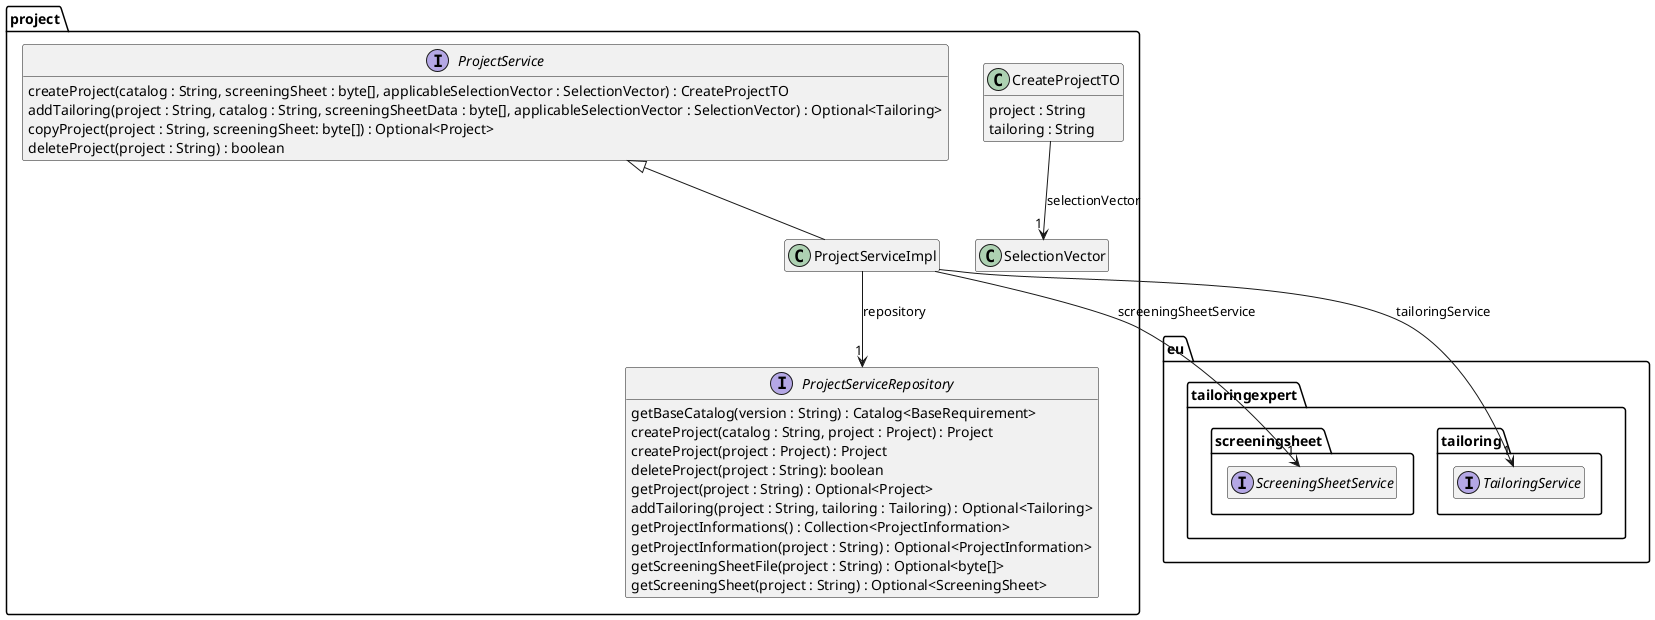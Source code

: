 @startuml Ebene3.png
hide empty members

package eu.tailoringexpert {
    package screeningsheet {
        interface ScreeningSheetService
    }
    package tailoring {
        interface TailoringService
    }
}

package project {

    class CreateProjectTO {
        project : String
        tailoring : String
    }
    CreateProjectTO --> "1" SelectionVector : selectionVector

    interface ProjectService {
        createProject(catalog : String, screeningSheet : byte[], applicableSelectionVector : SelectionVector) : CreateProjectTO
        addTailoring(project : String, catalog : String, screeningSheetData : byte[], applicableSelectionVector : SelectionVector) : Optional<Tailoring>
        copyProject(project : String, screeningSheet: byte[]) : Optional<Project>
        deleteProject(project : String) : boolean
    }

    interface ProjectServiceRepository {
        getBaseCatalog(version : String) : Catalog<BaseRequirement>
        createProject(catalog : String, project : Project) : Project
        createProject(project : Project) : Project
        deleteProject(project : String): boolean
        getProject(project : String) : Optional<Project>
        addTailoring(project : String, tailoring : Tailoring) : Optional<Tailoring>
        getProjectInformations() : Collection<ProjectInformation>
        getProjectInformation(project : String) : Optional<ProjectInformation>
        getScreeningSheetFile(project : String) : Optional<byte[]>
        getScreeningSheet(project : String) : Optional<ScreeningSheet>
    }

    class ProjectServiceImpl {
    }

    ProjectService <|-- ProjectServiceImpl
    ProjectServiceImpl --> "1" ProjectServiceRepository : repository
    ProjectServiceImpl --> "1" ScreeningSheetService : screeningSheetService
    ProjectServiceImpl --> "1" TailoringService : tailoringService

}
@enduml